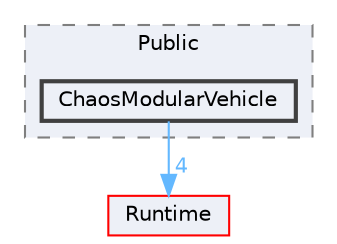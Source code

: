 digraph "ChaosModularVehicle"
{
 // INTERACTIVE_SVG=YES
 // LATEX_PDF_SIZE
  bgcolor="transparent";
  edge [fontname=Helvetica,fontsize=10,labelfontname=Helvetica,labelfontsize=10];
  node [fontname=Helvetica,fontsize=10,shape=box,height=0.2,width=0.4];
  compound=true
  subgraph clusterdir_72c37ca0d77e8ef0442a73c6324eedfc {
    graph [ bgcolor="#edf0f7", pencolor="grey50", label="Public", fontname=Helvetica,fontsize=10 style="filled,dashed", URL="dir_72c37ca0d77e8ef0442a73c6324eedfc.html",tooltip=""]
  dir_e6f6485d172067cde918434ca9d0be00 [label="ChaosModularVehicle", fillcolor="#edf0f7", color="grey25", style="filled,bold", URL="dir_e6f6485d172067cde918434ca9d0be00.html",tooltip=""];
  }
  dir_7536b172fbd480bfd146a1b1acd6856b [label="Runtime", fillcolor="#edf0f7", color="red", style="filled", URL="dir_7536b172fbd480bfd146a1b1acd6856b.html",tooltip=""];
  dir_e6f6485d172067cde918434ca9d0be00->dir_7536b172fbd480bfd146a1b1acd6856b [headlabel="4", labeldistance=1.5 headhref="dir_000151_000984.html" href="dir_000151_000984.html" color="steelblue1" fontcolor="steelblue1"];
}
